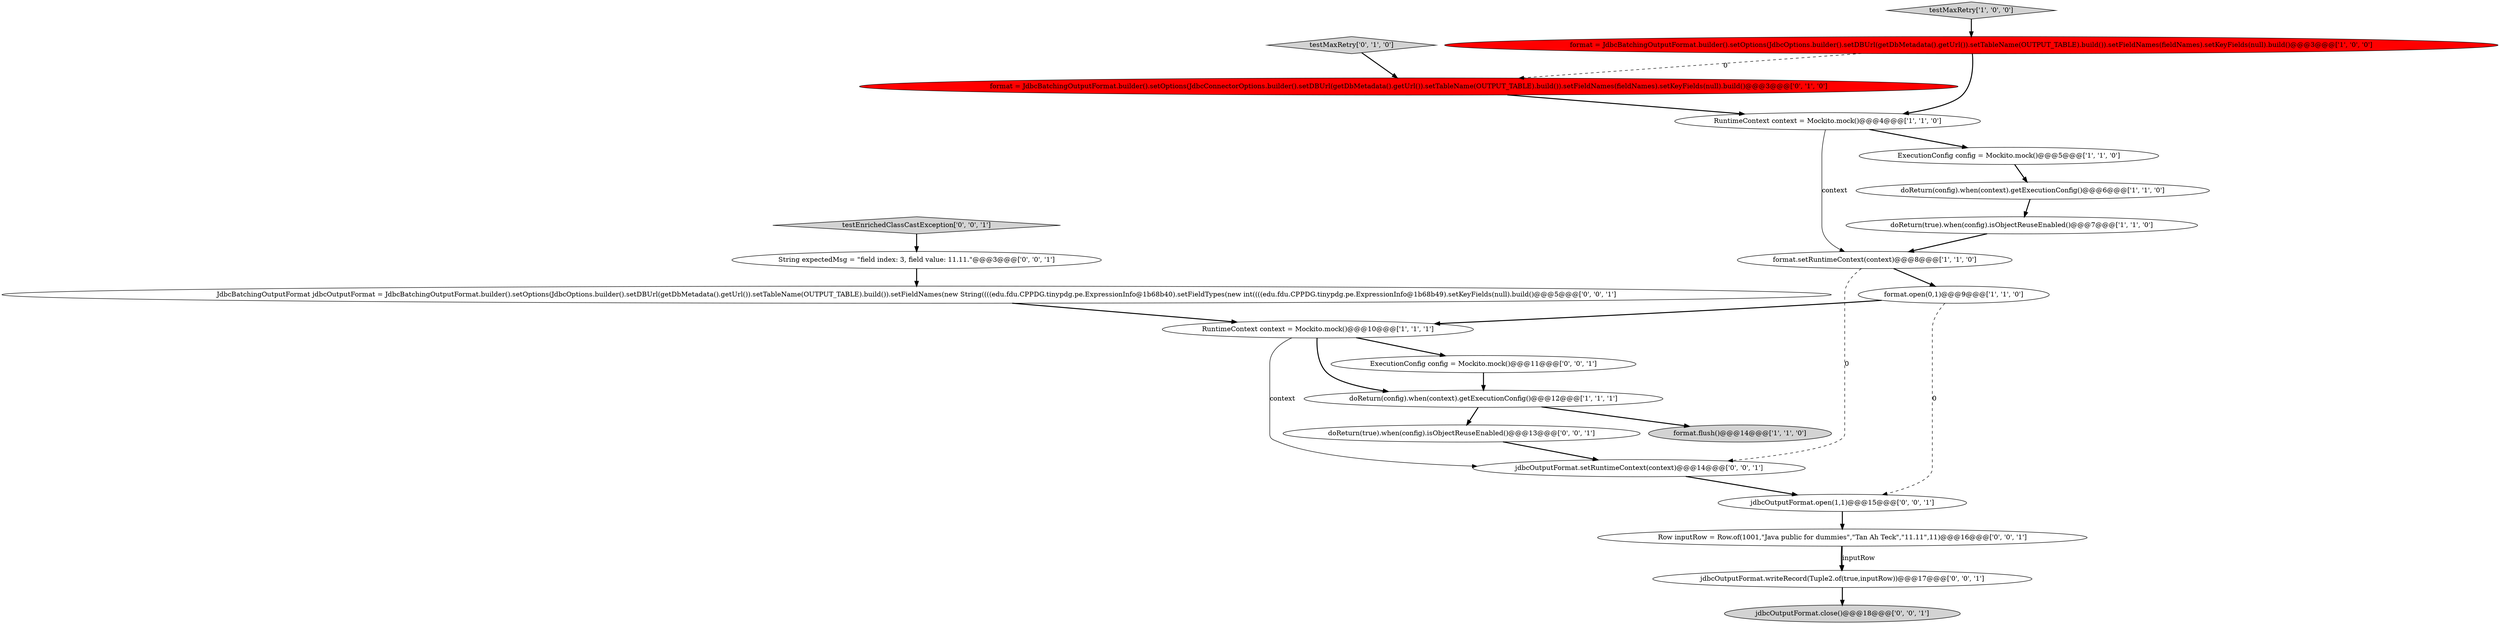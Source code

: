 digraph {
22 [style = filled, label = "String expectedMsg = \"field index: 3, field value: 11.11.\"@@@3@@@['0', '0', '1']", fillcolor = white, shape = ellipse image = "AAA0AAABBB3BBB"];
17 [style = filled, label = "jdbcOutputFormat.writeRecord(Tuple2.of(true,inputRow))@@@17@@@['0', '0', '1']", fillcolor = white, shape = ellipse image = "AAA0AAABBB3BBB"];
8 [style = filled, label = "testMaxRetry['1', '0', '0']", fillcolor = lightgray, shape = diamond image = "AAA0AAABBB1BBB"];
11 [style = filled, label = "format = JdbcBatchingOutputFormat.builder().setOptions(JdbcConnectorOptions.builder().setDBUrl(getDbMetadata().getUrl()).setTableName(OUTPUT_TABLE).build()).setFieldNames(fieldNames).setKeyFields(null).build()@@@3@@@['0', '1', '0']", fillcolor = red, shape = ellipse image = "AAA1AAABBB2BBB"];
3 [style = filled, label = "doReturn(true).when(config).isObjectReuseEnabled()@@@7@@@['1', '1', '0']", fillcolor = white, shape = ellipse image = "AAA0AAABBB1BBB"];
20 [style = filled, label = "Row inputRow = Row.of(1001,\"Java public for dummies\",\"Tan Ah Teck\",\"11.11\",11)@@@16@@@['0', '0', '1']", fillcolor = white, shape = ellipse image = "AAA0AAABBB3BBB"];
5 [style = filled, label = "format = JdbcBatchingOutputFormat.builder().setOptions(JdbcOptions.builder().setDBUrl(getDbMetadata().getUrl()).setTableName(OUTPUT_TABLE).build()).setFieldNames(fieldNames).setKeyFields(null).build()@@@3@@@['1', '0', '0']", fillcolor = red, shape = ellipse image = "AAA1AAABBB1BBB"];
13 [style = filled, label = "ExecutionConfig config = Mockito.mock()@@@11@@@['0', '0', '1']", fillcolor = white, shape = ellipse image = "AAA0AAABBB3BBB"];
6 [style = filled, label = "ExecutionConfig config = Mockito.mock()@@@5@@@['1', '1', '0']", fillcolor = white, shape = ellipse image = "AAA0AAABBB1BBB"];
12 [style = filled, label = "testMaxRetry['0', '1', '0']", fillcolor = lightgray, shape = diamond image = "AAA0AAABBB2BBB"];
16 [style = filled, label = "doReturn(true).when(config).isObjectReuseEnabled()@@@13@@@['0', '0', '1']", fillcolor = white, shape = ellipse image = "AAA0AAABBB3BBB"];
14 [style = filled, label = "jdbcOutputFormat.setRuntimeContext(context)@@@14@@@['0', '0', '1']", fillcolor = white, shape = ellipse image = "AAA0AAABBB3BBB"];
15 [style = filled, label = "JdbcBatchingOutputFormat jdbcOutputFormat = JdbcBatchingOutputFormat.builder().setOptions(JdbcOptions.builder().setDBUrl(getDbMetadata().getUrl()).setTableName(OUTPUT_TABLE).build()).setFieldNames(new String((((edu.fdu.CPPDG.tinypdg.pe.ExpressionInfo@1b68b40).setFieldTypes(new int((((edu.fdu.CPPDG.tinypdg.pe.ExpressionInfo@1b68b49).setKeyFields(null).build()@@@5@@@['0', '0', '1']", fillcolor = white, shape = ellipse image = "AAA0AAABBB3BBB"];
4 [style = filled, label = "format.setRuntimeContext(context)@@@8@@@['1', '1', '0']", fillcolor = white, shape = ellipse image = "AAA0AAABBB1BBB"];
19 [style = filled, label = "jdbcOutputFormat.open(1,1)@@@15@@@['0', '0', '1']", fillcolor = white, shape = ellipse image = "AAA0AAABBB3BBB"];
7 [style = filled, label = "format.open(0,1)@@@9@@@['1', '1', '0']", fillcolor = white, shape = ellipse image = "AAA0AAABBB1BBB"];
9 [style = filled, label = "RuntimeContext context = Mockito.mock()@@@4@@@['1', '1', '0']", fillcolor = white, shape = ellipse image = "AAA0AAABBB1BBB"];
1 [style = filled, label = "RuntimeContext context = Mockito.mock()@@@10@@@['1', '1', '1']", fillcolor = white, shape = ellipse image = "AAA0AAABBB1BBB"];
0 [style = filled, label = "doReturn(config).when(context).getExecutionConfig()@@@12@@@['1', '1', '1']", fillcolor = white, shape = ellipse image = "AAA0AAABBB1BBB"];
10 [style = filled, label = "format.flush()@@@14@@@['1', '1', '0']", fillcolor = lightgray, shape = ellipse image = "AAA0AAABBB1BBB"];
21 [style = filled, label = "jdbcOutputFormat.close()@@@18@@@['0', '0', '1']", fillcolor = lightgray, shape = ellipse image = "AAA0AAABBB3BBB"];
18 [style = filled, label = "testEnrichedClassCastException['0', '0', '1']", fillcolor = lightgray, shape = diamond image = "AAA0AAABBB3BBB"];
2 [style = filled, label = "doReturn(config).when(context).getExecutionConfig()@@@6@@@['1', '1', '0']", fillcolor = white, shape = ellipse image = "AAA0AAABBB1BBB"];
0->16 [style = bold, label=""];
20->17 [style = bold, label=""];
7->1 [style = bold, label=""];
22->15 [style = bold, label=""];
5->9 [style = bold, label=""];
19->20 [style = bold, label=""];
2->3 [style = bold, label=""];
12->11 [style = bold, label=""];
14->19 [style = bold, label=""];
1->0 [style = bold, label=""];
1->14 [style = solid, label="context"];
11->9 [style = bold, label=""];
3->4 [style = bold, label=""];
1->13 [style = bold, label=""];
9->4 [style = solid, label="context"];
4->7 [style = bold, label=""];
9->6 [style = bold, label=""];
6->2 [style = bold, label=""];
0->10 [style = bold, label=""];
18->22 [style = bold, label=""];
8->5 [style = bold, label=""];
5->11 [style = dashed, label="0"];
7->19 [style = dashed, label="0"];
20->17 [style = solid, label="inputRow"];
16->14 [style = bold, label=""];
4->14 [style = dashed, label="0"];
17->21 [style = bold, label=""];
13->0 [style = bold, label=""];
15->1 [style = bold, label=""];
}
